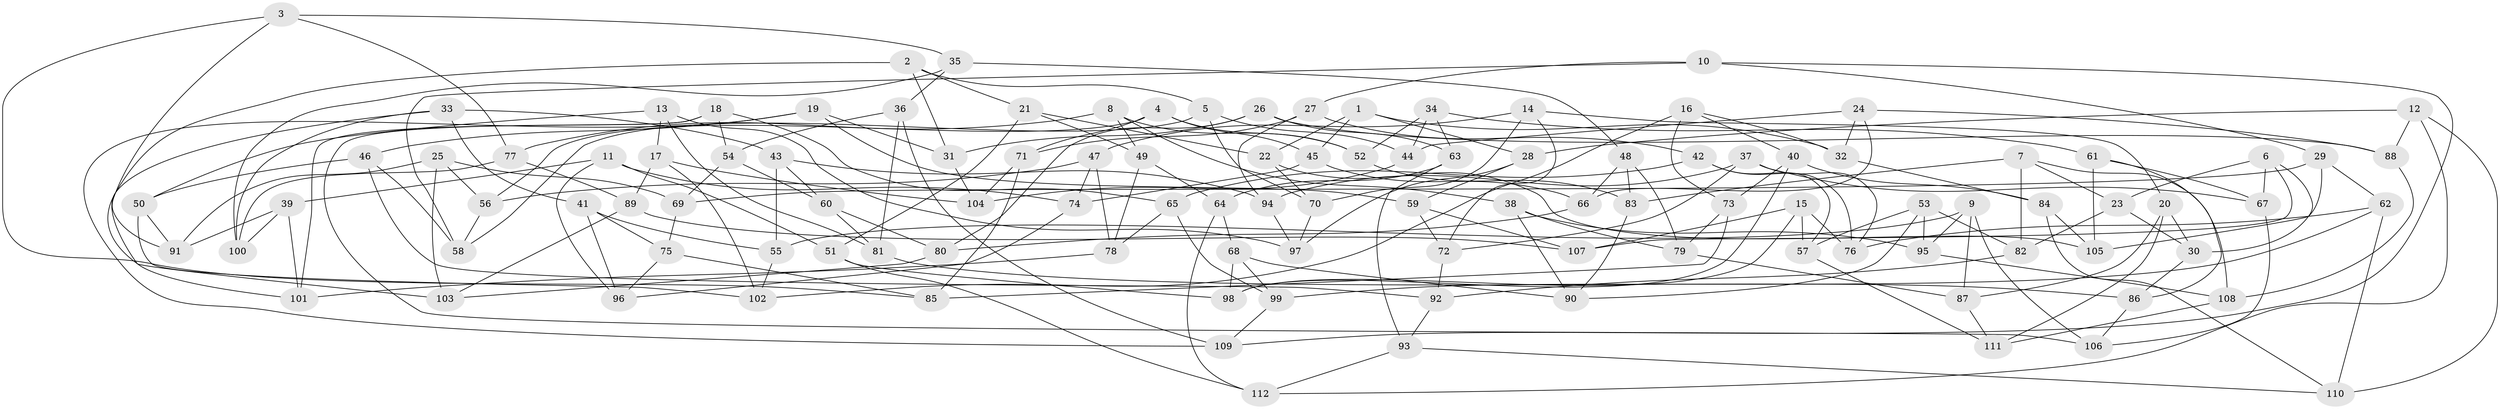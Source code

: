 // coarse degree distribution, {6: 0.5, 4: 0.38571428571428573, 5: 0.08571428571428572, 3: 0.02857142857142857}
// Generated by graph-tools (version 1.1) at 2025/52/02/27/25 19:52:28]
// undirected, 112 vertices, 224 edges
graph export_dot {
graph [start="1"]
  node [color=gray90,style=filled];
  1;
  2;
  3;
  4;
  5;
  6;
  7;
  8;
  9;
  10;
  11;
  12;
  13;
  14;
  15;
  16;
  17;
  18;
  19;
  20;
  21;
  22;
  23;
  24;
  25;
  26;
  27;
  28;
  29;
  30;
  31;
  32;
  33;
  34;
  35;
  36;
  37;
  38;
  39;
  40;
  41;
  42;
  43;
  44;
  45;
  46;
  47;
  48;
  49;
  50;
  51;
  52;
  53;
  54;
  55;
  56;
  57;
  58;
  59;
  60;
  61;
  62;
  63;
  64;
  65;
  66;
  67;
  68;
  69;
  70;
  71;
  72;
  73;
  74;
  75;
  76;
  77;
  78;
  79;
  80;
  81;
  82;
  83;
  84;
  85;
  86;
  87;
  88;
  89;
  90;
  91;
  92;
  93;
  94;
  95;
  96;
  97;
  98;
  99;
  100;
  101;
  102;
  103;
  104;
  105;
  106;
  107;
  108;
  109;
  110;
  111;
  112;
  1 -- 22;
  1 -- 32;
  1 -- 45;
  1 -- 28;
  2 -- 31;
  2 -- 21;
  2 -- 5;
  2 -- 103;
  3 -- 85;
  3 -- 91;
  3 -- 35;
  3 -- 77;
  4 -- 45;
  4 -- 52;
  4 -- 71;
  4 -- 56;
  5 -- 44;
  5 -- 58;
  5 -- 70;
  6 -- 23;
  6 -- 30;
  6 -- 107;
  6 -- 67;
  7 -- 23;
  7 -- 82;
  7 -- 83;
  7 -- 108;
  8 -- 49;
  8 -- 52;
  8 -- 77;
  8 -- 38;
  9 -- 55;
  9 -- 95;
  9 -- 87;
  9 -- 106;
  10 -- 27;
  10 -- 58;
  10 -- 109;
  10 -- 29;
  11 -- 96;
  11 -- 51;
  11 -- 39;
  11 -- 74;
  12 -- 112;
  12 -- 88;
  12 -- 110;
  12 -- 28;
  13 -- 97;
  13 -- 81;
  13 -- 17;
  13 -- 50;
  14 -- 47;
  14 -- 72;
  14 -- 20;
  14 -- 70;
  15 -- 76;
  15 -- 57;
  15 -- 107;
  15 -- 98;
  16 -- 32;
  16 -- 40;
  16 -- 73;
  16 -- 102;
  17 -- 102;
  17 -- 104;
  17 -- 89;
  18 -- 101;
  18 -- 54;
  18 -- 106;
  18 -- 65;
  19 -- 59;
  19 -- 31;
  19 -- 46;
  19 -- 109;
  20 -- 87;
  20 -- 30;
  20 -- 111;
  21 -- 49;
  21 -- 22;
  21 -- 51;
  22 -- 70;
  22 -- 105;
  23 -- 82;
  23 -- 30;
  24 -- 44;
  24 -- 32;
  24 -- 88;
  24 -- 66;
  25 -- 91;
  25 -- 56;
  25 -- 103;
  25 -- 69;
  26 -- 80;
  26 -- 31;
  26 -- 88;
  26 -- 63;
  27 -- 71;
  27 -- 42;
  27 -- 94;
  28 -- 97;
  28 -- 59;
  29 -- 69;
  29 -- 62;
  29 -- 105;
  30 -- 86;
  31 -- 104;
  32 -- 84;
  33 -- 101;
  33 -- 100;
  33 -- 43;
  33 -- 41;
  34 -- 52;
  34 -- 63;
  34 -- 44;
  34 -- 61;
  35 -- 100;
  35 -- 48;
  35 -- 36;
  36 -- 54;
  36 -- 109;
  36 -- 81;
  37 -- 76;
  37 -- 67;
  37 -- 94;
  37 -- 72;
  38 -- 90;
  38 -- 79;
  38 -- 95;
  39 -- 100;
  39 -- 91;
  39 -- 101;
  40 -- 98;
  40 -- 84;
  40 -- 73;
  41 -- 75;
  41 -- 96;
  41 -- 55;
  42 -- 65;
  42 -- 76;
  42 -- 57;
  43 -- 60;
  43 -- 94;
  43 -- 55;
  44 -- 104;
  45 -- 74;
  45 -- 66;
  46 -- 50;
  46 -- 92;
  46 -- 58;
  47 -- 78;
  47 -- 74;
  47 -- 56;
  48 -- 66;
  48 -- 79;
  48 -- 83;
  49 -- 64;
  49 -- 78;
  50 -- 91;
  50 -- 102;
  51 -- 112;
  51 -- 98;
  52 -- 83;
  53 -- 82;
  53 -- 90;
  53 -- 95;
  53 -- 57;
  54 -- 69;
  54 -- 60;
  55 -- 102;
  56 -- 58;
  57 -- 111;
  59 -- 107;
  59 -- 72;
  60 -- 81;
  60 -- 80;
  61 -- 105;
  61 -- 86;
  61 -- 67;
  62 -- 110;
  62 -- 99;
  62 -- 76;
  63 -- 93;
  63 -- 64;
  64 -- 112;
  64 -- 68;
  65 -- 78;
  65 -- 99;
  66 -- 80;
  67 -- 106;
  68 -- 90;
  68 -- 99;
  68 -- 98;
  69 -- 75;
  70 -- 97;
  71 -- 104;
  71 -- 85;
  72 -- 92;
  73 -- 85;
  73 -- 79;
  74 -- 96;
  75 -- 85;
  75 -- 96;
  77 -- 100;
  77 -- 89;
  78 -- 101;
  79 -- 87;
  80 -- 103;
  81 -- 86;
  82 -- 92;
  83 -- 90;
  84 -- 105;
  84 -- 110;
  86 -- 106;
  87 -- 111;
  88 -- 108;
  89 -- 103;
  89 -- 107;
  92 -- 93;
  93 -- 112;
  93 -- 110;
  94 -- 97;
  95 -- 108;
  99 -- 109;
  108 -- 111;
}
